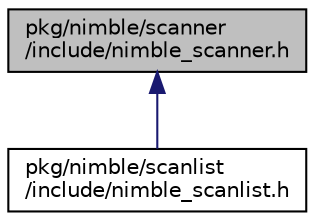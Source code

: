 digraph "pkg/nimble/scanner/include/nimble_scanner.h"
{
 // LATEX_PDF_SIZE
  edge [fontname="Helvetica",fontsize="10",labelfontname="Helvetica",labelfontsize="10"];
  node [fontname="Helvetica",fontsize="10",shape=record];
  Node1 [label="pkg/nimble/scanner\l/include/nimble_scanner.h",height=0.2,width=0.4,color="black", fillcolor="grey75", style="filled", fontcolor="black",tooltip="Scanner abstraction for NimBLE."];
  Node1 -> Node2 [dir="back",color="midnightblue",fontsize="10",style="solid",fontname="Helvetica"];
  Node2 [label="pkg/nimble/scanlist\l/include/nimble_scanlist.h",height=0.2,width=0.4,color="black", fillcolor="white", style="filled",URL="$nimble__scanlist_8h.html",tooltip="List for keeping scanned BLE devices."];
}
